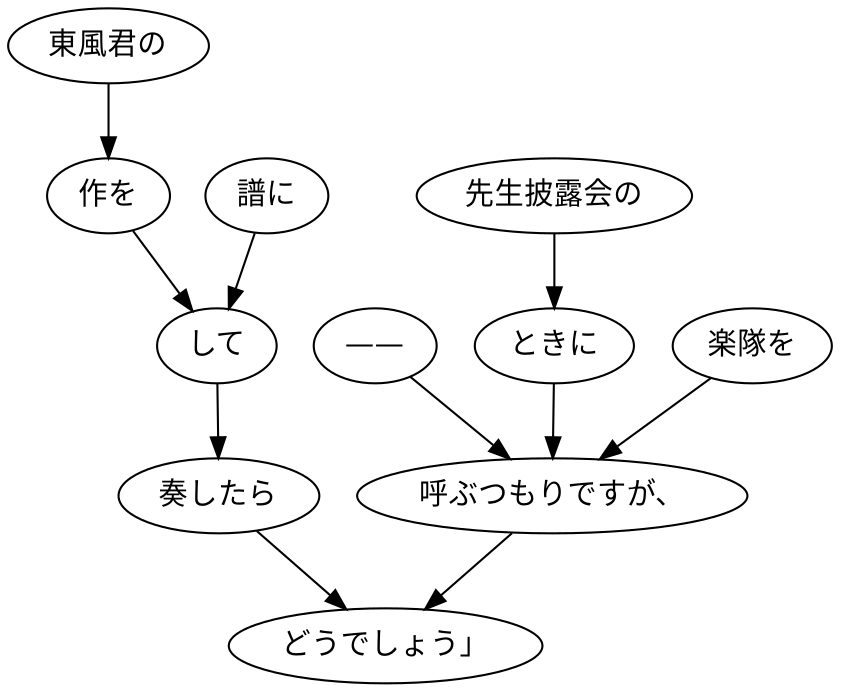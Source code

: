 digraph graph8993 {
	node0 [label="——"];
	node1 [label="先生披露会の"];
	node2 [label="ときに"];
	node3 [label="楽隊を"];
	node4 [label="呼ぶつもりですが、"];
	node5 [label="東風君の"];
	node6 [label="作を"];
	node7 [label="譜に"];
	node8 [label="して"];
	node9 [label="奏したら"];
	node10 [label="どうでしょう」"];
	node0 -> node4;
	node1 -> node2;
	node2 -> node4;
	node3 -> node4;
	node4 -> node10;
	node5 -> node6;
	node6 -> node8;
	node7 -> node8;
	node8 -> node9;
	node9 -> node10;
}

